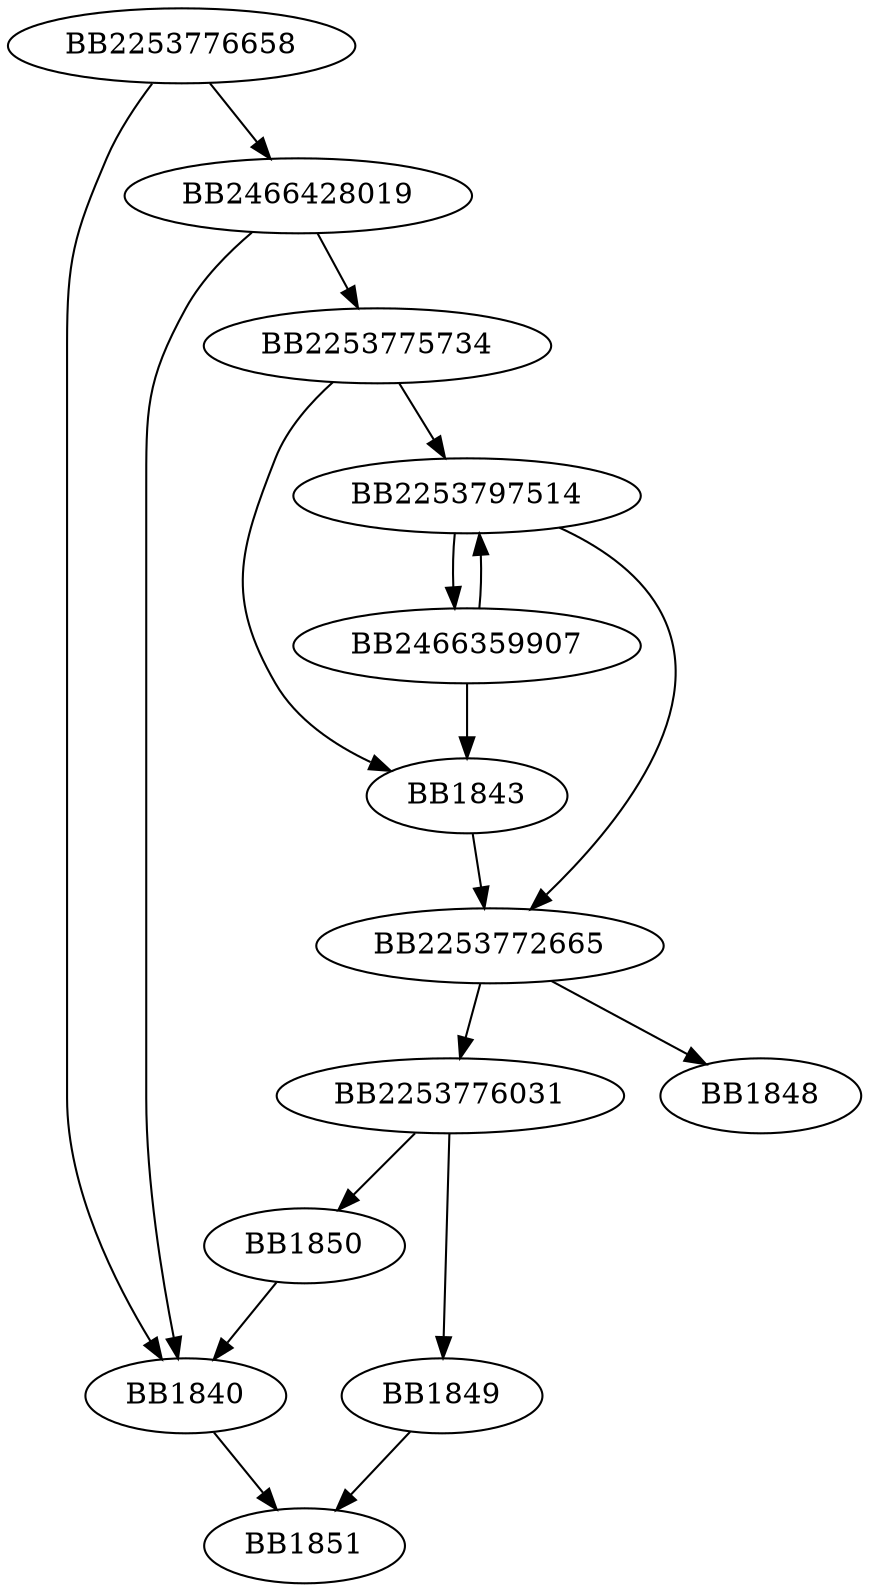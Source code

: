 digraph G{
	BB2253776658->BB1840;
	BB2253776658->BB2466428019;
	BB2466428019->BB1840;
	BB2466428019->BB2253775734;
	BB2253775734->BB1843;
	BB2253775734->BB2253797514;
	BB2253797514->BB2253772665;
	BB2253797514->BB2466359907;
	BB2466359907->BB1843;
	BB2466359907->BB2253797514;
	BB1843->BB2253772665;
	BB2253772665->BB2253776031;
	BB2253772665->BB1848;
	BB2253776031->BB1849;
	BB2253776031->BB1850;
	BB1850->BB1840;
	BB1849->BB1851;
	BB1840->BB1851;
}
